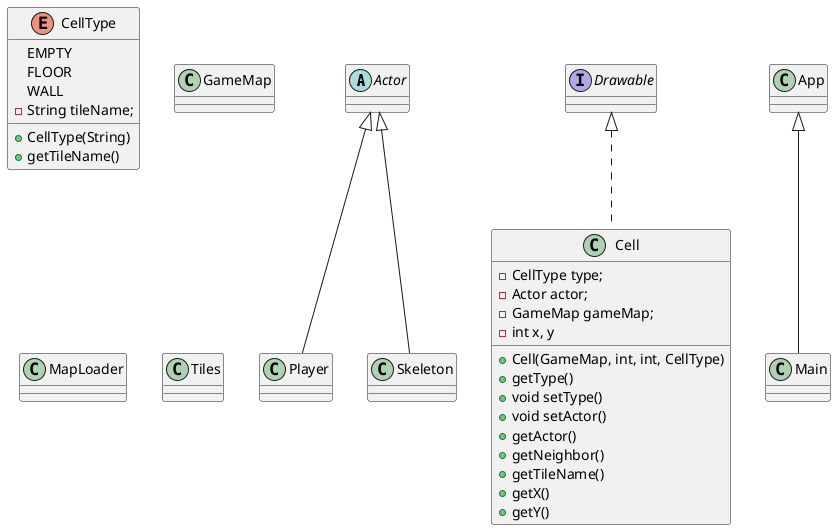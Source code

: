 @startuml
abstract class Actor{
}
class Player extends Actor{}
class Skeleton extends Actor{}

class Cell implements Drawable{
-CellType type;
-Actor actor;
-GameMap gameMap;
-int x, y
+Cell(GameMap, int, int, CellType)
+getType()
+void setType()
+void setActor()
+getActor()
+getNeighbor()
+getTileName()
+getX()
+getY()

}
enum CellType{
EMPTY
FLOOR
WALL
-String tileName;
+CellType(String)
+getTileName()

}
interface Drawable{
}
class GameMap{}
class MapLoader{}

class App{}
class Main extends App{}

class Tiles{}
@enduml